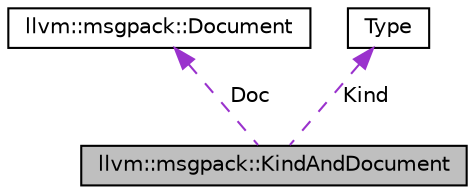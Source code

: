 digraph "llvm::msgpack::KindAndDocument"
{
 // LATEX_PDF_SIZE
  bgcolor="transparent";
  edge [fontname="Helvetica",fontsize="10",labelfontname="Helvetica",labelfontsize="10"];
  node [fontname="Helvetica",fontsize="10",shape="box"];
  Node1 [label="llvm::msgpack::KindAndDocument",height=0.2,width=0.4,color="black", fillcolor="grey75", style="filled", fontcolor="black",tooltip="The kind of a DocNode and its owning Document."];
  Node2 -> Node1 [dir="back",color="darkorchid3",fontsize="10",style="dashed",label=" Doc" ,fontname="Helvetica"];
  Node2 [label="llvm::msgpack::Document",height=0.2,width=0.4,color="black",URL="$classllvm_1_1msgpack_1_1Document.html",tooltip="Simple in-memory representation of a document of msgpack objects with ability to find and create arra..."];
  Node3 -> Node1 [dir="back",color="darkorchid3",fontsize="10",style="dashed",label=" Kind" ,fontname="Helvetica"];
  Node3 [label="Type",height=0.2,width=0.4,color="black",tooltip=" "];
}
